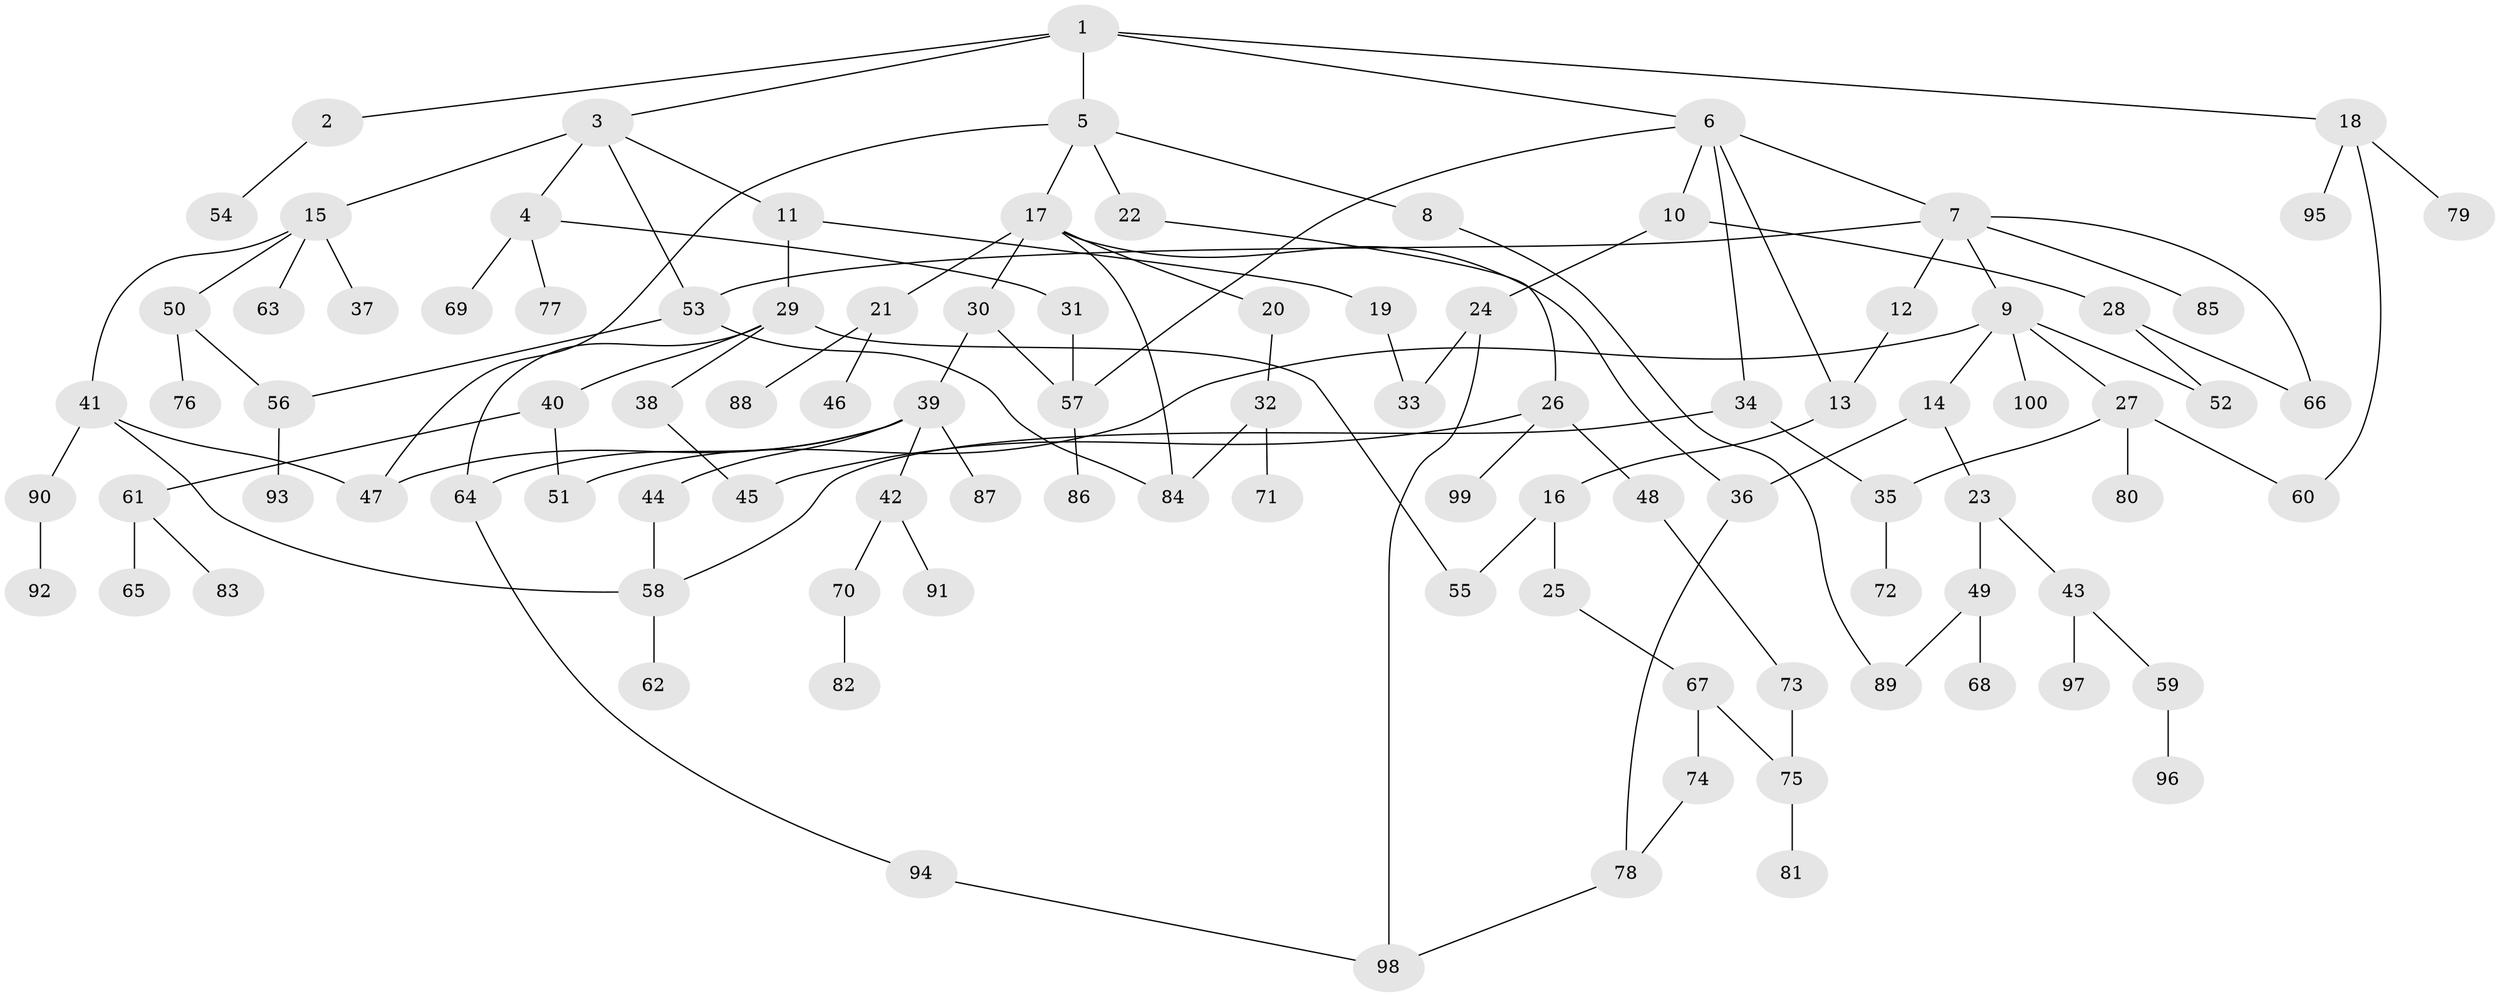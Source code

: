 // Generated by graph-tools (version 1.1) at 2025/38/02/21/25 10:38:51]
// undirected, 100 vertices, 125 edges
graph export_dot {
graph [start="1"]
  node [color=gray90,style=filled];
  1;
  2;
  3;
  4;
  5;
  6;
  7;
  8;
  9;
  10;
  11;
  12;
  13;
  14;
  15;
  16;
  17;
  18;
  19;
  20;
  21;
  22;
  23;
  24;
  25;
  26;
  27;
  28;
  29;
  30;
  31;
  32;
  33;
  34;
  35;
  36;
  37;
  38;
  39;
  40;
  41;
  42;
  43;
  44;
  45;
  46;
  47;
  48;
  49;
  50;
  51;
  52;
  53;
  54;
  55;
  56;
  57;
  58;
  59;
  60;
  61;
  62;
  63;
  64;
  65;
  66;
  67;
  68;
  69;
  70;
  71;
  72;
  73;
  74;
  75;
  76;
  77;
  78;
  79;
  80;
  81;
  82;
  83;
  84;
  85;
  86;
  87;
  88;
  89;
  90;
  91;
  92;
  93;
  94;
  95;
  96;
  97;
  98;
  99;
  100;
  1 -- 2;
  1 -- 3;
  1 -- 5;
  1 -- 6;
  1 -- 18;
  2 -- 54;
  3 -- 4;
  3 -- 11;
  3 -- 15;
  3 -- 53;
  4 -- 31;
  4 -- 69;
  4 -- 77;
  5 -- 8;
  5 -- 17;
  5 -- 22;
  5 -- 47;
  6 -- 7;
  6 -- 10;
  6 -- 13;
  6 -- 34;
  6 -- 57;
  7 -- 9;
  7 -- 12;
  7 -- 85;
  7 -- 53;
  7 -- 66;
  8 -- 89;
  9 -- 14;
  9 -- 27;
  9 -- 51;
  9 -- 100;
  9 -- 52;
  10 -- 24;
  10 -- 28;
  11 -- 19;
  11 -- 29;
  12 -- 13;
  13 -- 16;
  14 -- 23;
  14 -- 36;
  15 -- 37;
  15 -- 41;
  15 -- 50;
  15 -- 63;
  16 -- 25;
  16 -- 55;
  17 -- 20;
  17 -- 21;
  17 -- 30;
  17 -- 36;
  17 -- 84;
  18 -- 79;
  18 -- 95;
  18 -- 60;
  19 -- 33;
  20 -- 32;
  21 -- 46;
  21 -- 88;
  22 -- 26;
  23 -- 43;
  23 -- 49;
  24 -- 33;
  24 -- 98;
  25 -- 67;
  26 -- 45;
  26 -- 48;
  26 -- 99;
  27 -- 35;
  27 -- 60;
  27 -- 80;
  28 -- 52;
  28 -- 66;
  29 -- 38;
  29 -- 40;
  29 -- 55;
  29 -- 64;
  30 -- 39;
  30 -- 57;
  31 -- 57;
  32 -- 71;
  32 -- 84;
  34 -- 35;
  34 -- 58;
  35 -- 72;
  36 -- 78;
  38 -- 45;
  39 -- 42;
  39 -- 44;
  39 -- 87;
  39 -- 47;
  39 -- 64;
  40 -- 61;
  40 -- 51;
  41 -- 47;
  41 -- 90;
  41 -- 58;
  42 -- 70;
  42 -- 91;
  43 -- 59;
  43 -- 97;
  44 -- 58;
  48 -- 73;
  49 -- 68;
  49 -- 89;
  50 -- 76;
  50 -- 56;
  53 -- 56;
  53 -- 84;
  56 -- 93;
  57 -- 86;
  58 -- 62;
  59 -- 96;
  61 -- 65;
  61 -- 83;
  64 -- 94;
  67 -- 74;
  67 -- 75;
  70 -- 82;
  73 -- 75;
  74 -- 78;
  75 -- 81;
  78 -- 98;
  90 -- 92;
  94 -- 98;
}
